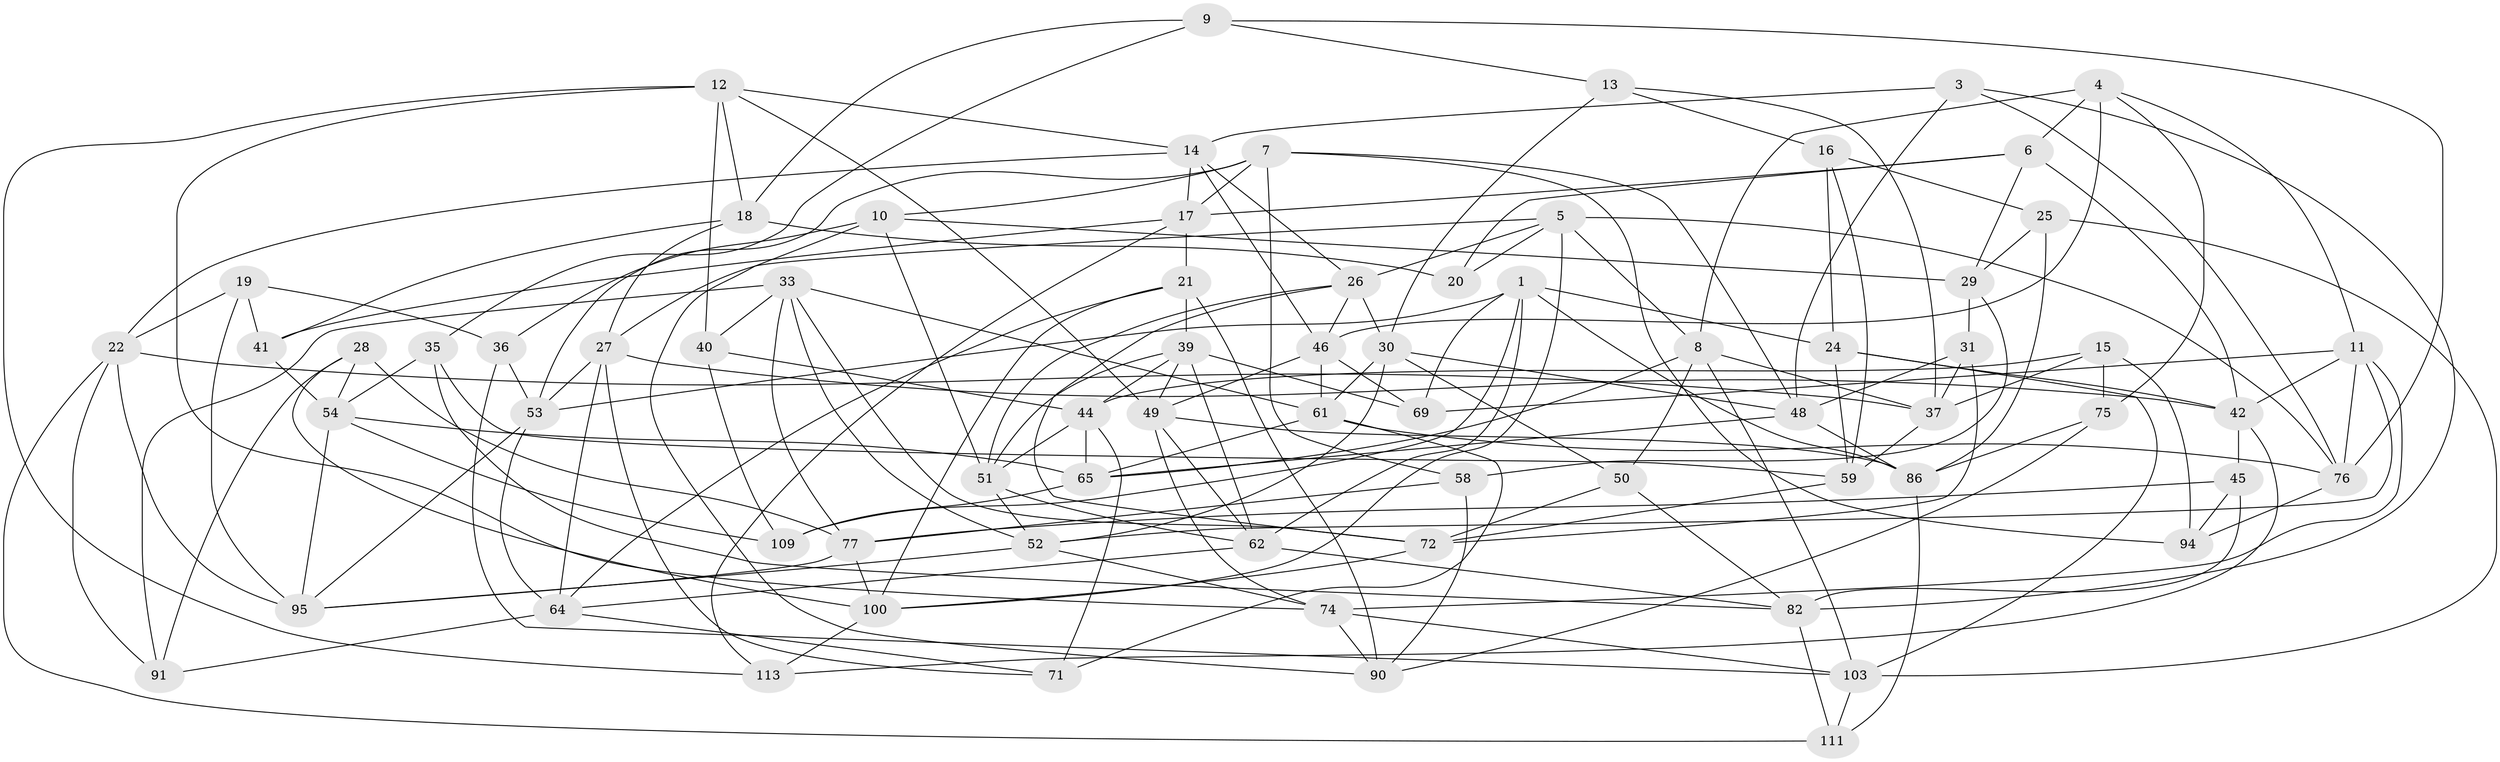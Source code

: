 // original degree distribution, {4: 1.0}
// Generated by graph-tools (version 1.1) at 2025/42/03/06/25 10:42:24]
// undirected, 71 vertices, 183 edges
graph export_dot {
graph [start="1"]
  node [color=gray90,style=filled];
  1 [super="+2"];
  3;
  4 [super="+116"];
  5 [super="+79"];
  6 [super="+80"];
  7 [super="+106"];
  8 [super="+81"];
  9;
  10 [super="+98"];
  11 [super="+32"];
  12 [super="+23"];
  13;
  14 [super="+60"];
  15;
  16;
  17 [super="+97"];
  18 [super="+107"];
  19;
  20;
  21 [super="+114"];
  22 [super="+88"];
  24 [super="+56"];
  25;
  26 [super="+47"];
  27 [super="+38"];
  28;
  29 [super="+43"];
  30 [super="+34"];
  31;
  33 [super="+89"];
  35;
  36;
  37 [super="+66"];
  39 [super="+68"];
  40;
  41;
  42 [super="+102"];
  44 [super="+84"];
  45;
  46 [super="+55"];
  48 [super="+108"];
  49 [super="+57"];
  50;
  51 [super="+73"];
  52 [super="+93"];
  53 [super="+78"];
  54 [super="+110"];
  58;
  59 [super="+63"];
  61 [super="+83"];
  62 [super="+67"];
  64 [super="+117"];
  65 [super="+70"];
  69;
  71;
  72 [super="+101"];
  74 [super="+96"];
  75;
  76 [super="+85"];
  77 [super="+99"];
  82 [super="+92"];
  86 [super="+87"];
  90 [super="+104"];
  91;
  94;
  95 [super="+105"];
  100 [super="+112"];
  103 [super="+115"];
  109;
  111;
  113;
  1 -- 69;
  1 -- 109;
  1 -- 53;
  1 -- 86;
  1 -- 24;
  1 -- 62;
  3 -- 82;
  3 -- 14;
  3 -- 76;
  3 -- 48;
  4 -- 8;
  4 -- 75;
  4 -- 6 [weight=2];
  4 -- 46;
  4 -- 11;
  5 -- 20;
  5 -- 76;
  5 -- 100;
  5 -- 8;
  5 -- 26;
  5 -- 27;
  6 -- 42;
  6 -- 17;
  6 -- 29;
  6 -- 20;
  7 -- 58;
  7 -- 17;
  7 -- 48;
  7 -- 53;
  7 -- 94;
  7 -- 10;
  8 -- 65;
  8 -- 50;
  8 -- 37;
  8 -- 103;
  9 -- 35;
  9 -- 13;
  9 -- 18;
  9 -- 76;
  10 -- 51;
  10 -- 90;
  10 -- 29 [weight=2];
  10 -- 36;
  11 -- 74;
  11 -- 52;
  11 -- 76;
  11 -- 42;
  11 -- 69;
  12 -- 113;
  12 -- 18;
  12 -- 40;
  12 -- 74;
  12 -- 49;
  12 -- 14;
  13 -- 30;
  13 -- 16;
  13 -- 37;
  14 -- 22;
  14 -- 17;
  14 -- 46;
  14 -- 26;
  15 -- 37;
  15 -- 75;
  15 -- 44;
  15 -- 94;
  16 -- 24;
  16 -- 25;
  16 -- 59;
  17 -- 113;
  17 -- 41;
  17 -- 21;
  18 -- 20 [weight=2];
  18 -- 41;
  18 -- 27;
  19 -- 36;
  19 -- 41;
  19 -- 22;
  19 -- 95;
  21 -- 64;
  21 -- 100;
  21 -- 90 [weight=2];
  21 -- 39;
  22 -- 111;
  22 -- 91;
  22 -- 37;
  22 -- 95;
  24 -- 59 [weight=2];
  24 -- 42;
  24 -- 103;
  25 -- 86;
  25 -- 29;
  25 -- 103;
  26 -- 30;
  26 -- 51;
  26 -- 46;
  26 -- 72;
  27 -- 71;
  27 -- 64;
  27 -- 42;
  27 -- 53;
  28 -- 54;
  28 -- 100;
  28 -- 91;
  28 -- 77;
  29 -- 58;
  29 -- 31;
  30 -- 48;
  30 -- 50;
  30 -- 61;
  30 -- 52;
  31 -- 37;
  31 -- 48;
  31 -- 72;
  33 -- 52;
  33 -- 91;
  33 -- 40;
  33 -- 77;
  33 -- 61;
  33 -- 72;
  35 -- 59;
  35 -- 54;
  35 -- 82;
  36 -- 53;
  36 -- 103;
  37 -- 59;
  39 -- 62;
  39 -- 69;
  39 -- 51;
  39 -- 49;
  39 -- 44;
  40 -- 109;
  40 -- 44;
  41 -- 54;
  42 -- 113;
  42 -- 45;
  44 -- 71;
  44 -- 65;
  44 -- 51;
  45 -- 94;
  45 -- 82;
  45 -- 77;
  46 -- 69;
  46 -- 49;
  46 -- 61;
  48 -- 86;
  48 -- 65;
  49 -- 86;
  49 -- 74;
  49 -- 62;
  50 -- 82;
  50 -- 72;
  51 -- 52;
  51 -- 62;
  52 -- 74;
  52 -- 95;
  53 -- 95;
  53 -- 64;
  54 -- 109;
  54 -- 65;
  54 -- 95;
  58 -- 77;
  58 -- 90;
  59 -- 72;
  61 -- 76;
  61 -- 71;
  61 -- 65;
  62 -- 64;
  62 -- 82;
  64 -- 91;
  64 -- 71;
  65 -- 109;
  72 -- 100;
  74 -- 90;
  74 -- 103;
  75 -- 90;
  75 -- 86;
  76 -- 94;
  77 -- 95;
  77 -- 100;
  82 -- 111;
  86 -- 111;
  100 -- 113;
  103 -- 111;
}
